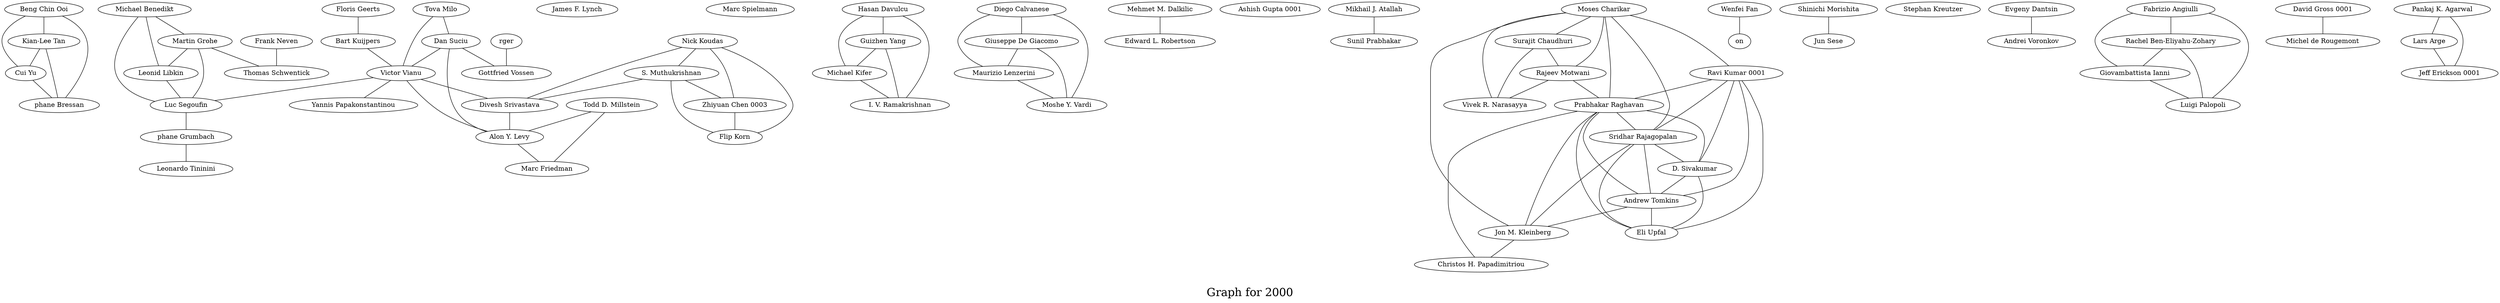 /*****
Graph for 2000
*****/

graph G {
  graph [splines=true overlap=false]
  node  [shape=ellipse, width=0.3, height=0.3]
  0 [label="Beng Chin Ooi"];
  1 [label="Kian-Lee Tan"];
  2 [label="Cui Yu"];
  3 [label="phane Bressan"];
  4 [label="Floris Geerts"];
  5 [label="Bart Kuijpers"];
  6 [label="James F. Lynch"];
  7 [label="Tova Milo"];
  8 [label="Dan Suciu"];
  9 [label="Victor Vianu"];
  10 [label="rger"];
  11 [label="Gottfried Vossen"];
  12 [label="Michael Benedikt"];
  13 [label="Martin Grohe"];
  14 [label="Leonid Libkin"];
  15 [label="Luc Segoufin"];
  16 [label="Marc Spielmann"];
  17 [label="Hasan Davulcu"];
  18 [label="Guizhen Yang"];
  19 [label="Michael Kifer"];
  20 [label="I. V. Ramakrishnan"];
  21 [label="Diego Calvanese"];
  22 [label="Giuseppe De Giacomo"];
  23 [label="Maurizio Lenzerini"];
  24 [label="Moshe Y. Vardi"];
  25 [label="Nick Koudas"];
  26 [label="S. Muthukrishnan"];
  27 [label="Divesh Srivastava"];
  28 [label="Zhiyuan Chen 0003"];
  29 [label="Flip Korn"];
  30 [label="Mehmet M. Dalkilic"];
  31 [label="Edward L. Robertson"];
  32 [label="Ashish Gupta 0001"];
  33 [label="Mikhail J. Atallah"];
  34 [label="Sunil Prabhakar"];
  35 [label="Moses Charikar"];
  36 [label="Surajit Chaudhuri"];
  37 [label="Rajeev Motwani"];
  38 [label="Vivek R. Narasayya"];
  39 [label="Wenfei Fan"];
  40 [label="on"];
  41 [label="Frank Neven"];
  42 [label="Thomas Schwentick"];
  43 [label="Shinichi Morishita"];
  44 [label="Jun Sese"];
  45 [label="phane Grumbach"];
  46 [label="Leonardo Tininini"];
  47 [label="Stephan Kreutzer"];
  48 [label="Evgeny Dantsin"];
  49 [label="Andrei Voronkov"];
  50 [label="Fabrizio Angiulli"];
  51 [label="Rachel Ben-Eliyahu-Zohary"];
  52 [label="Giovambattista Ianni"];
  53 [label="Luigi Palopoli"];
  54 [label="David Gross 0001"];
  55 [label="Michel de Rougemont"];
  56 [label="Yannis Papakonstantinou"];
  57 [label="Ravi Kumar 0001"];
  58 [label="Prabhakar Raghavan"];
  59 [label="Sridhar Rajagopalan"];
  60 [label="D. Sivakumar"];
  61 [label="Andrew Tomkins"];
  62 [label="Eli Upfal"];
  63 [label="Pankaj K. Agarwal"];
  64 [label="Lars Arge"];
  65 [label="Jeff Erickson 0001"];
  66 [label="Jon M. Kleinberg"];
  67 [label="Christos H. Papadimitriou"];
  68 [label="Todd D. Millstein"];
  69 [label="Alon Y. Levy"];
  70 [label="Marc Friedman"];
  0 -- 1;
  0 -- 2;
  0 -- 3;
  1 -- 2;
  1 -- 3;
  2 -- 3;
  4 -- 5;
  5 -- 9;
  7 -- 8;
  7 -- 9;
  8 -- 9;
  8 -- 11;
  8 -- 69;
  9 -- 15;
  9 -- 27;
  9 -- 56;
  9 -- 69;
  10 -- 11;
  12 -- 13;
  12 -- 14;
  12 -- 15;
  13 -- 14;
  13 -- 15;
  13 -- 42;
  14 -- 15;
  15 -- 45;
  17 -- 18;
  17 -- 19;
  17 -- 20;
  18 -- 19;
  18 -- 20;
  19 -- 20;
  21 -- 22;
  21 -- 23;
  21 -- 24;
  22 -- 23;
  22 -- 24;
  23 -- 24;
  25 -- 26;
  25 -- 27;
  25 -- 28;
  25 -- 29;
  26 -- 27;
  26 -- 28;
  26 -- 29;
  27 -- 69;
  28 -- 29;
  30 -- 31;
  33 -- 34;
  35 -- 36;
  35 -- 37;
  35 -- 38;
  35 -- 57;
  35 -- 58;
  35 -- 59;
  35 -- 66;
  36 -- 37;
  36 -- 38;
  37 -- 38;
  37 -- 58;
  39 -- 40;
  41 -- 42;
  43 -- 44;
  45 -- 46;
  48 -- 49;
  50 -- 51;
  50 -- 52;
  50 -- 53;
  51 -- 52;
  51 -- 53;
  52 -- 53;
  54 -- 55;
  57 -- 58;
  57 -- 59;
  57 -- 60;
  57 -- 61;
  57 -- 62;
  58 -- 59;
  58 -- 60;
  58 -- 61;
  58 -- 62;
  58 -- 66;
  58 -- 67;
  59 -- 60;
  59 -- 61;
  59 -- 62;
  59 -- 66;
  60 -- 61;
  60 -- 62;
  61 -- 62;
  61 -- 66;
  63 -- 64;
  63 -- 65;
  64 -- 65;
  66 -- 67;
  68 -- 69;
  68 -- 70;
  69 -- 70;
  label = "\nGraph for 2000\n";  fontsize=24;
}
